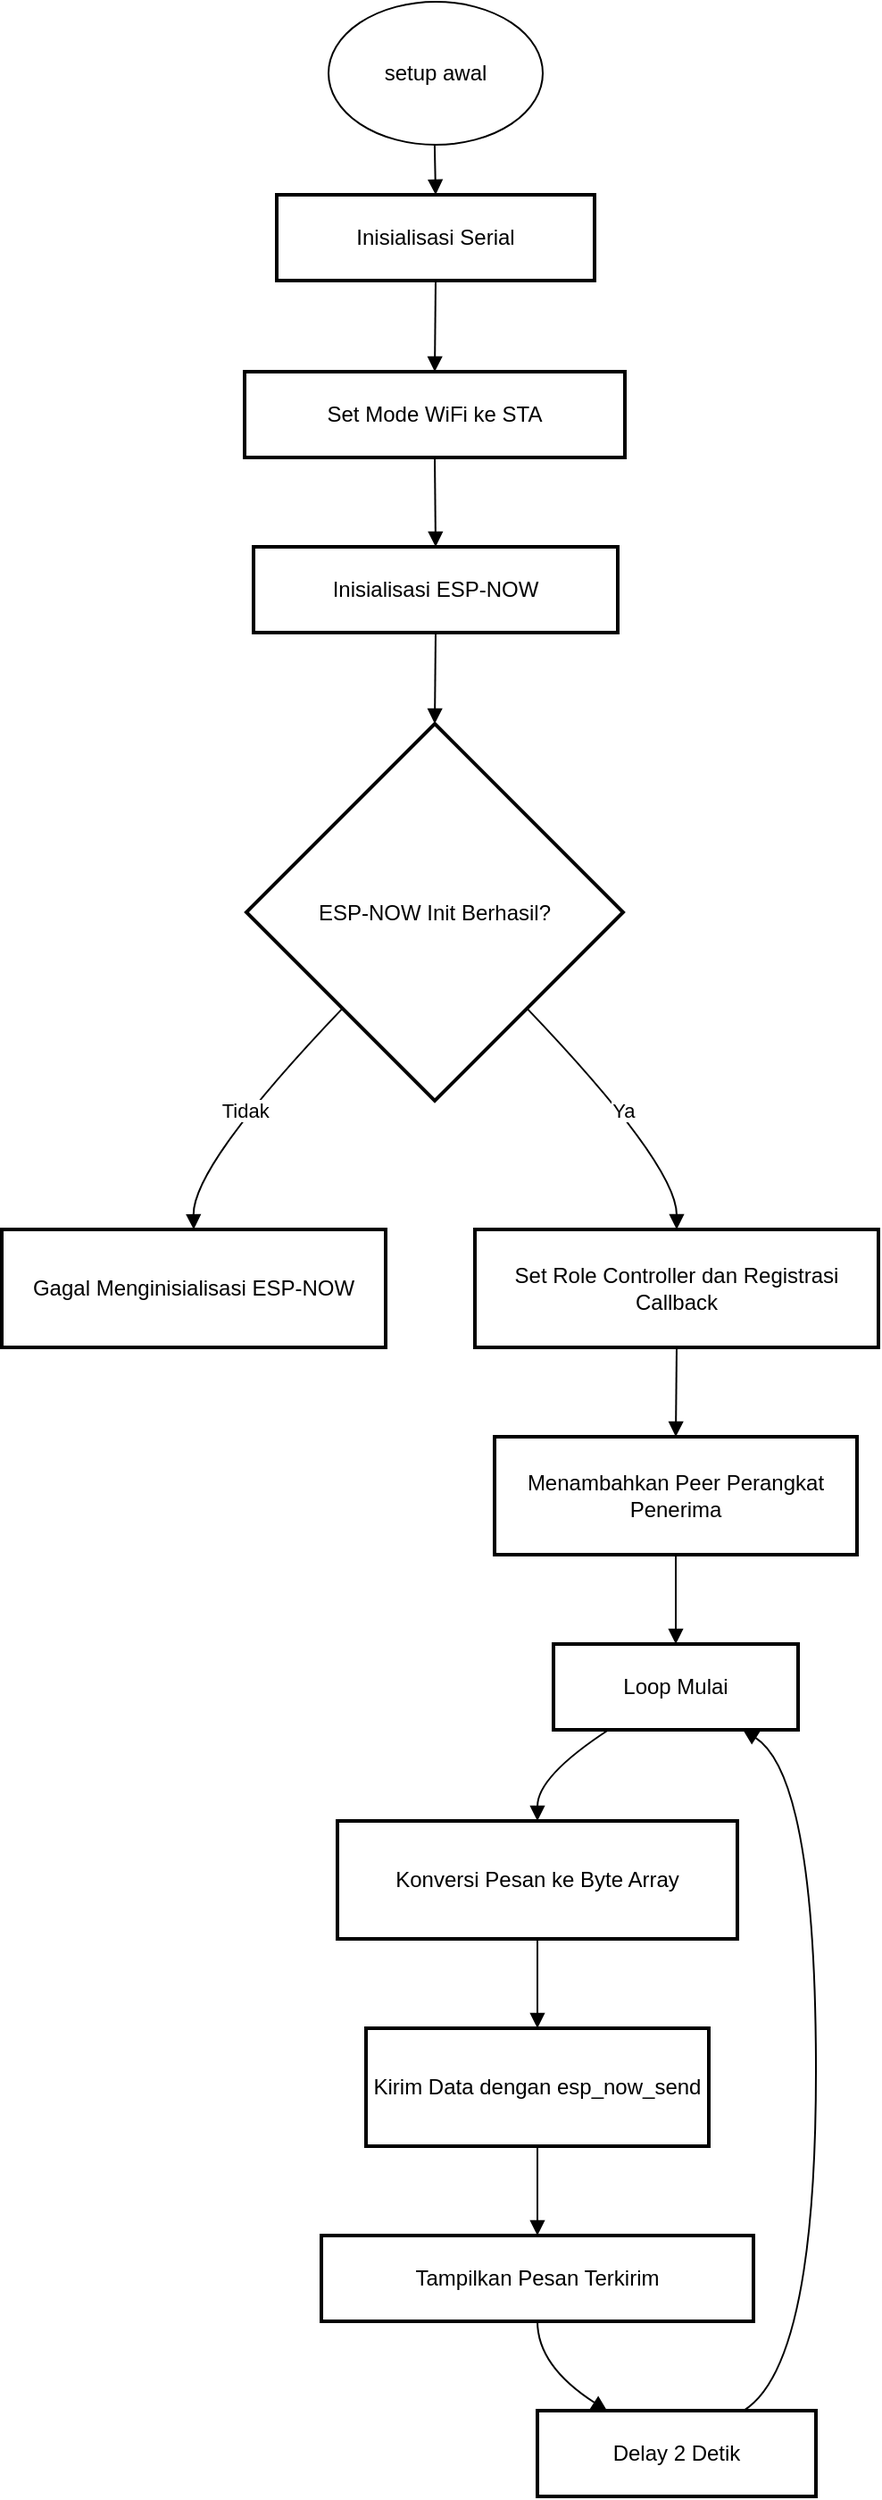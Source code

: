 <mxfile version="24.8.6">
  <diagram name="Page-1" id="_uBPXCzIxdmifg9fN8Xt">
    <mxGraphModel dx="1050" dy="522" grid="1" gridSize="10" guides="1" tooltips="1" connect="1" arrows="1" fold="1" page="1" pageScale="1" pageWidth="850" pageHeight="1100" math="0" shadow="0">
      <root>
        <mxCell id="0" />
        <mxCell id="1" parent="0" />
        <mxCell id="eN5dauzcbuotl1qKrdZl-2" value="Inisialisasi Serial" style="whiteSpace=wrap;strokeWidth=2;" vertex="1" parent="1">
          <mxGeometry x="174" y="118" width="178" height="48" as="geometry" />
        </mxCell>
        <mxCell id="eN5dauzcbuotl1qKrdZl-3" value="Set Mode WiFi ke STA" style="whiteSpace=wrap;strokeWidth=2;" vertex="1" parent="1">
          <mxGeometry x="156" y="217" width="213" height="48" as="geometry" />
        </mxCell>
        <mxCell id="eN5dauzcbuotl1qKrdZl-4" value="Inisialisasi ESP-NOW" style="whiteSpace=wrap;strokeWidth=2;" vertex="1" parent="1">
          <mxGeometry x="161" y="315" width="204" height="48" as="geometry" />
        </mxCell>
        <mxCell id="eN5dauzcbuotl1qKrdZl-5" value="ESP-NOW Init Berhasil?" style="rhombus;strokeWidth=2;whiteSpace=wrap;" vertex="1" parent="1">
          <mxGeometry x="157" y="414" width="211" height="211" as="geometry" />
        </mxCell>
        <mxCell id="eN5dauzcbuotl1qKrdZl-6" value="Gagal Menginisialisasi ESP-NOW" style="whiteSpace=wrap;strokeWidth=2;" vertex="1" parent="1">
          <mxGeometry x="20" y="697" width="215" height="66" as="geometry" />
        </mxCell>
        <mxCell id="eN5dauzcbuotl1qKrdZl-7" value="Set Role Controller dan Registrasi Callback" style="whiteSpace=wrap;strokeWidth=2;" vertex="1" parent="1">
          <mxGeometry x="285" y="697" width="226" height="66" as="geometry" />
        </mxCell>
        <mxCell id="eN5dauzcbuotl1qKrdZl-8" value="Menambahkan Peer Perangkat Penerima" style="whiteSpace=wrap;strokeWidth=2;" vertex="1" parent="1">
          <mxGeometry x="296" y="813" width="203" height="66" as="geometry" />
        </mxCell>
        <mxCell id="eN5dauzcbuotl1qKrdZl-9" value="Loop Mulai" style="whiteSpace=wrap;strokeWidth=2;" vertex="1" parent="1">
          <mxGeometry x="329" y="929" width="137" height="48" as="geometry" />
        </mxCell>
        <mxCell id="eN5dauzcbuotl1qKrdZl-10" value="Konversi Pesan ke Byte Array" style="whiteSpace=wrap;strokeWidth=2;" vertex="1" parent="1">
          <mxGeometry x="208" y="1028" width="224" height="66" as="geometry" />
        </mxCell>
        <mxCell id="eN5dauzcbuotl1qKrdZl-11" value="Kirim Data dengan esp_now_send" style="whiteSpace=wrap;strokeWidth=2;" vertex="1" parent="1">
          <mxGeometry x="224" y="1144" width="192" height="66" as="geometry" />
        </mxCell>
        <mxCell id="eN5dauzcbuotl1qKrdZl-12" value="Tampilkan Pesan Terkirim" style="whiteSpace=wrap;strokeWidth=2;" vertex="1" parent="1">
          <mxGeometry x="199" y="1260" width="242" height="48" as="geometry" />
        </mxCell>
        <mxCell id="eN5dauzcbuotl1qKrdZl-13" value="Delay 2 Detik" style="whiteSpace=wrap;strokeWidth=2;" vertex="1" parent="1">
          <mxGeometry x="320" y="1358" width="156" height="48" as="geometry" />
        </mxCell>
        <mxCell id="eN5dauzcbuotl1qKrdZl-14" value="" style="curved=1;startArrow=none;endArrow=block;exitX=0.5;exitY=1.01;entryX=0.5;entryY=0.01;rounded=0;" edge="1" parent="1" target="eN5dauzcbuotl1qKrdZl-2">
          <mxGeometry relative="1" as="geometry">
            <Array as="points" />
            <mxPoint x="262" y="68" as="sourcePoint" />
          </mxGeometry>
        </mxCell>
        <mxCell id="eN5dauzcbuotl1qKrdZl-15" value="" style="curved=1;startArrow=none;endArrow=block;exitX=0.5;exitY=1.02;entryX=0.5;entryY=0;rounded=0;" edge="1" parent="1" source="eN5dauzcbuotl1qKrdZl-2" target="eN5dauzcbuotl1qKrdZl-3">
          <mxGeometry relative="1" as="geometry">
            <Array as="points" />
          </mxGeometry>
        </mxCell>
        <mxCell id="eN5dauzcbuotl1qKrdZl-16" value="" style="curved=1;startArrow=none;endArrow=block;exitX=0.5;exitY=1;entryX=0.5;entryY=0;rounded=0;" edge="1" parent="1" source="eN5dauzcbuotl1qKrdZl-3" target="eN5dauzcbuotl1qKrdZl-4">
          <mxGeometry relative="1" as="geometry">
            <Array as="points" />
          </mxGeometry>
        </mxCell>
        <mxCell id="eN5dauzcbuotl1qKrdZl-17" value="" style="curved=1;startArrow=none;endArrow=block;exitX=0.5;exitY=1.01;entryX=0.5;entryY=0;rounded=0;" edge="1" parent="1" source="eN5dauzcbuotl1qKrdZl-4" target="eN5dauzcbuotl1qKrdZl-5">
          <mxGeometry relative="1" as="geometry">
            <Array as="points" />
          </mxGeometry>
        </mxCell>
        <mxCell id="eN5dauzcbuotl1qKrdZl-18" value="Tidak" style="curved=1;startArrow=none;endArrow=block;exitX=0.02;exitY=1;entryX=0.5;entryY=0;rounded=0;" edge="1" parent="1" source="eN5dauzcbuotl1qKrdZl-5" target="eN5dauzcbuotl1qKrdZl-6">
          <mxGeometry relative="1" as="geometry">
            <Array as="points">
              <mxPoint x="127" y="661" />
            </Array>
          </mxGeometry>
        </mxCell>
        <mxCell id="eN5dauzcbuotl1qKrdZl-19" value="Ya" style="curved=1;startArrow=none;endArrow=block;exitX=0.98;exitY=1;entryX=0.5;entryY=0;rounded=0;" edge="1" parent="1" source="eN5dauzcbuotl1qKrdZl-5" target="eN5dauzcbuotl1qKrdZl-7">
          <mxGeometry relative="1" as="geometry">
            <Array as="points">
              <mxPoint x="398" y="661" />
            </Array>
          </mxGeometry>
        </mxCell>
        <mxCell id="eN5dauzcbuotl1qKrdZl-20" value="" style="curved=1;startArrow=none;endArrow=block;exitX=0.5;exitY=1;entryX=0.5;entryY=0;rounded=0;" edge="1" parent="1" source="eN5dauzcbuotl1qKrdZl-7" target="eN5dauzcbuotl1qKrdZl-8">
          <mxGeometry relative="1" as="geometry">
            <Array as="points" />
          </mxGeometry>
        </mxCell>
        <mxCell id="eN5dauzcbuotl1qKrdZl-21" value="" style="curved=1;startArrow=none;endArrow=block;exitX=0.5;exitY=1;entryX=0.5;entryY=0;rounded=0;" edge="1" parent="1" source="eN5dauzcbuotl1qKrdZl-8" target="eN5dauzcbuotl1qKrdZl-9">
          <mxGeometry relative="1" as="geometry">
            <Array as="points" />
          </mxGeometry>
        </mxCell>
        <mxCell id="eN5dauzcbuotl1qKrdZl-22" value="" style="curved=1;startArrow=none;endArrow=block;exitX=0.22;exitY=1.01;entryX=0.5;entryY=-0.01;rounded=0;" edge="1" parent="1" source="eN5dauzcbuotl1qKrdZl-9" target="eN5dauzcbuotl1qKrdZl-10">
          <mxGeometry relative="1" as="geometry">
            <Array as="points">
              <mxPoint x="320" y="1003" />
            </Array>
          </mxGeometry>
        </mxCell>
        <mxCell id="eN5dauzcbuotl1qKrdZl-23" value="" style="curved=1;startArrow=none;endArrow=block;exitX=0.5;exitY=0.99;entryX=0.5;entryY=-0.01;rounded=0;" edge="1" parent="1" source="eN5dauzcbuotl1qKrdZl-10" target="eN5dauzcbuotl1qKrdZl-11">
          <mxGeometry relative="1" as="geometry">
            <Array as="points" />
          </mxGeometry>
        </mxCell>
        <mxCell id="eN5dauzcbuotl1qKrdZl-24" value="" style="curved=1;startArrow=none;endArrow=block;exitX=0.5;exitY=0.99;entryX=0.5;entryY=-0.01;rounded=0;" edge="1" parent="1" source="eN5dauzcbuotl1qKrdZl-11" target="eN5dauzcbuotl1qKrdZl-12">
          <mxGeometry relative="1" as="geometry">
            <Array as="points" />
          </mxGeometry>
        </mxCell>
        <mxCell id="eN5dauzcbuotl1qKrdZl-25" value="" style="curved=1;startArrow=none;endArrow=block;exitX=0.5;exitY=1;entryX=0.25;entryY=0;rounded=0;" edge="1" parent="1" source="eN5dauzcbuotl1qKrdZl-12" target="eN5dauzcbuotl1qKrdZl-13">
          <mxGeometry relative="1" as="geometry">
            <Array as="points">
              <mxPoint x="320" y="1333" />
            </Array>
          </mxGeometry>
        </mxCell>
        <mxCell id="eN5dauzcbuotl1qKrdZl-26" value="" style="curved=1;startArrow=none;endArrow=block;exitX=0.74;exitY=0;entryX=0.78;entryY=1.01;rounded=0;" edge="1" parent="1" source="eN5dauzcbuotl1qKrdZl-13" target="eN5dauzcbuotl1qKrdZl-9">
          <mxGeometry relative="1" as="geometry">
            <Array as="points">
              <mxPoint x="476" y="1333" />
              <mxPoint x="476" y="1003" />
            </Array>
          </mxGeometry>
        </mxCell>
        <mxCell id="eN5dauzcbuotl1qKrdZl-27" value="setup awal" style="ellipse;whiteSpace=wrap;html=1;" vertex="1" parent="1">
          <mxGeometry x="203" y="10" width="120" height="80" as="geometry" />
        </mxCell>
      </root>
    </mxGraphModel>
  </diagram>
</mxfile>

